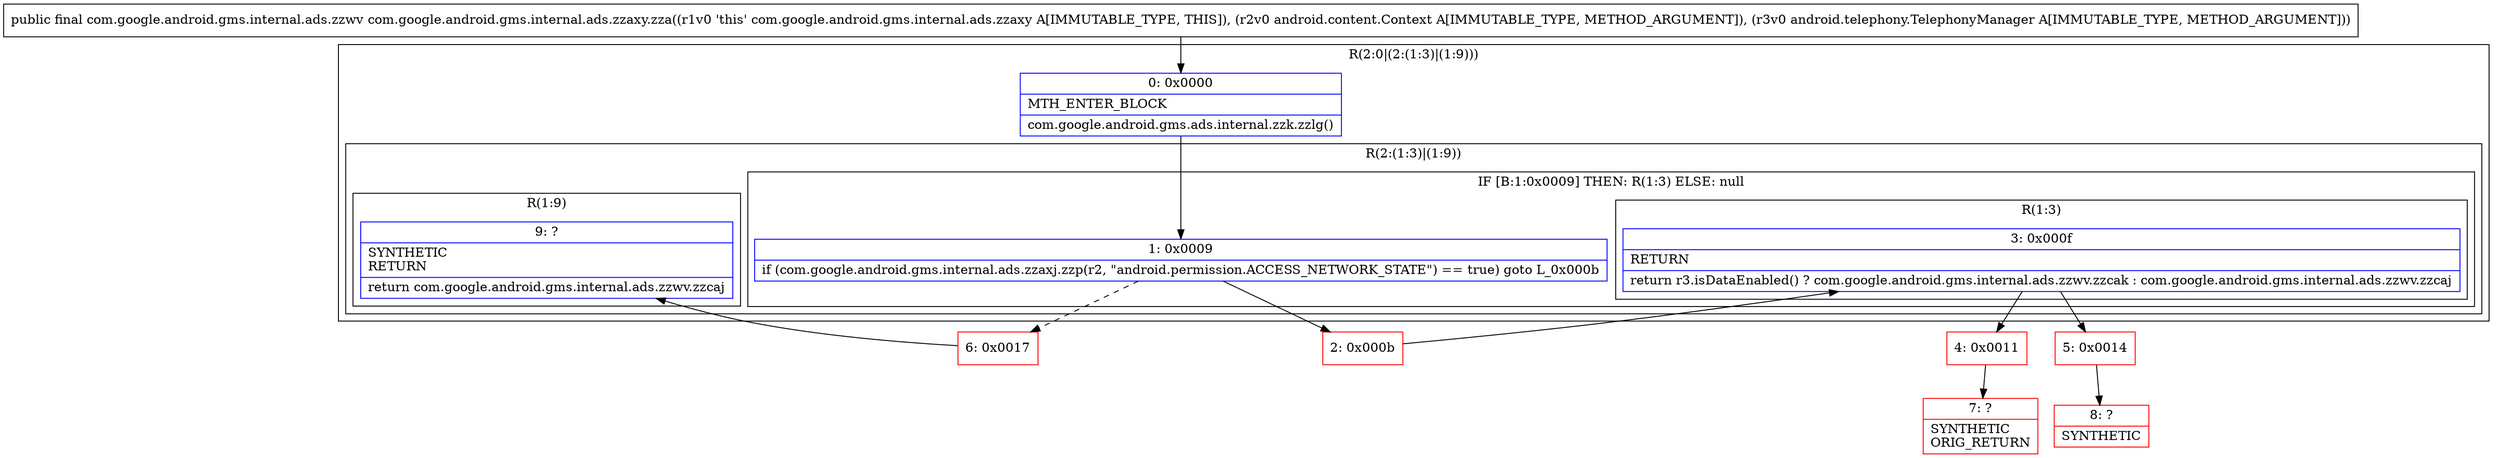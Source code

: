 digraph "CFG forcom.google.android.gms.internal.ads.zzaxy.zza(Landroid\/content\/Context;Landroid\/telephony\/TelephonyManager;)Lcom\/google\/android\/gms\/internal\/ads\/zzwv;" {
subgraph cluster_Region_92059806 {
label = "R(2:0|(2:(1:3)|(1:9)))";
node [shape=record,color=blue];
Node_0 [shape=record,label="{0\:\ 0x0000|MTH_ENTER_BLOCK\l|com.google.android.gms.ads.internal.zzk.zzlg()\l}"];
subgraph cluster_Region_2087601861 {
label = "R(2:(1:3)|(1:9))";
node [shape=record,color=blue];
subgraph cluster_IfRegion_1507650301 {
label = "IF [B:1:0x0009] THEN: R(1:3) ELSE: null";
node [shape=record,color=blue];
Node_1 [shape=record,label="{1\:\ 0x0009|if (com.google.android.gms.internal.ads.zzaxj.zzp(r2, \"android.permission.ACCESS_NETWORK_STATE\") == true) goto L_0x000b\l}"];
subgraph cluster_Region_1567374085 {
label = "R(1:3)";
node [shape=record,color=blue];
Node_3 [shape=record,label="{3\:\ 0x000f|RETURN\l|return r3.isDataEnabled() ? com.google.android.gms.internal.ads.zzwv.zzcak : com.google.android.gms.internal.ads.zzwv.zzcaj\l}"];
}
}
subgraph cluster_Region_1026871422 {
label = "R(1:9)";
node [shape=record,color=blue];
Node_9 [shape=record,label="{9\:\ ?|SYNTHETIC\lRETURN\l|return com.google.android.gms.internal.ads.zzwv.zzcaj\l}"];
}
}
}
Node_2 [shape=record,color=red,label="{2\:\ 0x000b}"];
Node_4 [shape=record,color=red,label="{4\:\ 0x0011}"];
Node_5 [shape=record,color=red,label="{5\:\ 0x0014}"];
Node_6 [shape=record,color=red,label="{6\:\ 0x0017}"];
Node_7 [shape=record,color=red,label="{7\:\ ?|SYNTHETIC\lORIG_RETURN\l}"];
Node_8 [shape=record,color=red,label="{8\:\ ?|SYNTHETIC\l}"];
MethodNode[shape=record,label="{public final com.google.android.gms.internal.ads.zzwv com.google.android.gms.internal.ads.zzaxy.zza((r1v0 'this' com.google.android.gms.internal.ads.zzaxy A[IMMUTABLE_TYPE, THIS]), (r2v0 android.content.Context A[IMMUTABLE_TYPE, METHOD_ARGUMENT]), (r3v0 android.telephony.TelephonyManager A[IMMUTABLE_TYPE, METHOD_ARGUMENT])) }"];
MethodNode -> Node_0;
Node_0 -> Node_1;
Node_1 -> Node_2;
Node_1 -> Node_6[style=dashed];
Node_3 -> Node_4;
Node_3 -> Node_5;
Node_2 -> Node_3;
Node_4 -> Node_7;
Node_5 -> Node_8;
Node_6 -> Node_9;
}

